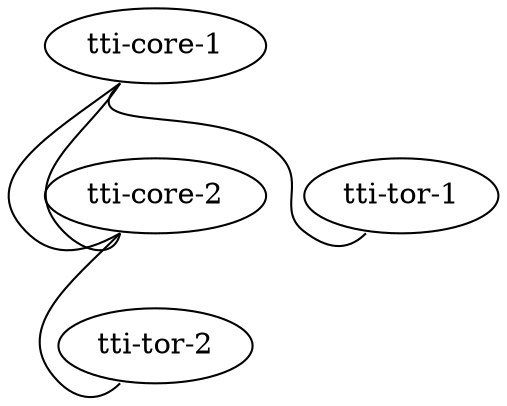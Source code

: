 graph tdemo {
 "tti-core-1" [function="leaf" os="CumulusCommunity/cumulus-vx" version="3.7.8" memory="1024" config="./helper_scripts/extra_switch_config.sh" mgmt_ip="192.168.200.1"]
 "tti-core-2" [function="leaf" os="CumulusCommunity/cumulus-vx" version="3.7.8" memory="1024" config="./helper_scripts/extra_switch_config.sh" mgmt_ip="192.168.200.2"]
 "tti-tor-1" [function="leaf" os="CumulusCommunity/cumulus-vx" version="3.7.8" memory="1024" config="./helper_scripts/extra_switch_config.sh" mgmt_ip="192.168.200.11"]
 "tti-tor-2" [function="leaf" os="CumulusCommunity/cumulus-vx" version="3.7.8" memory="1024" config="./helper_scripts/extra_switch_config.sh" mgmt_ip="192.168.200.12"]

 "tti-core-1":"swp53" -- "tti-core-2":"swp53"
 "tti-core-1":"swp54" -- "tti-core-2":"swp54"
 "tti-core-1":"swp32" -- "tti-tor-1":"swp47"
 "tti-core-2":"swp32" -- "tti-tor-2":"swp47"
 }
